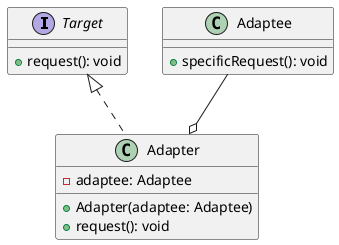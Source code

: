 @startuml
interface Target {
    + request(): void
}

class Adaptee {
    + specificRequest(): void
}

class Adapter implements Target {
    - adaptee: Adaptee
    + Adapter(adaptee: Adaptee)
    + request(): void
}
Adaptee --o Adapter

@enduml